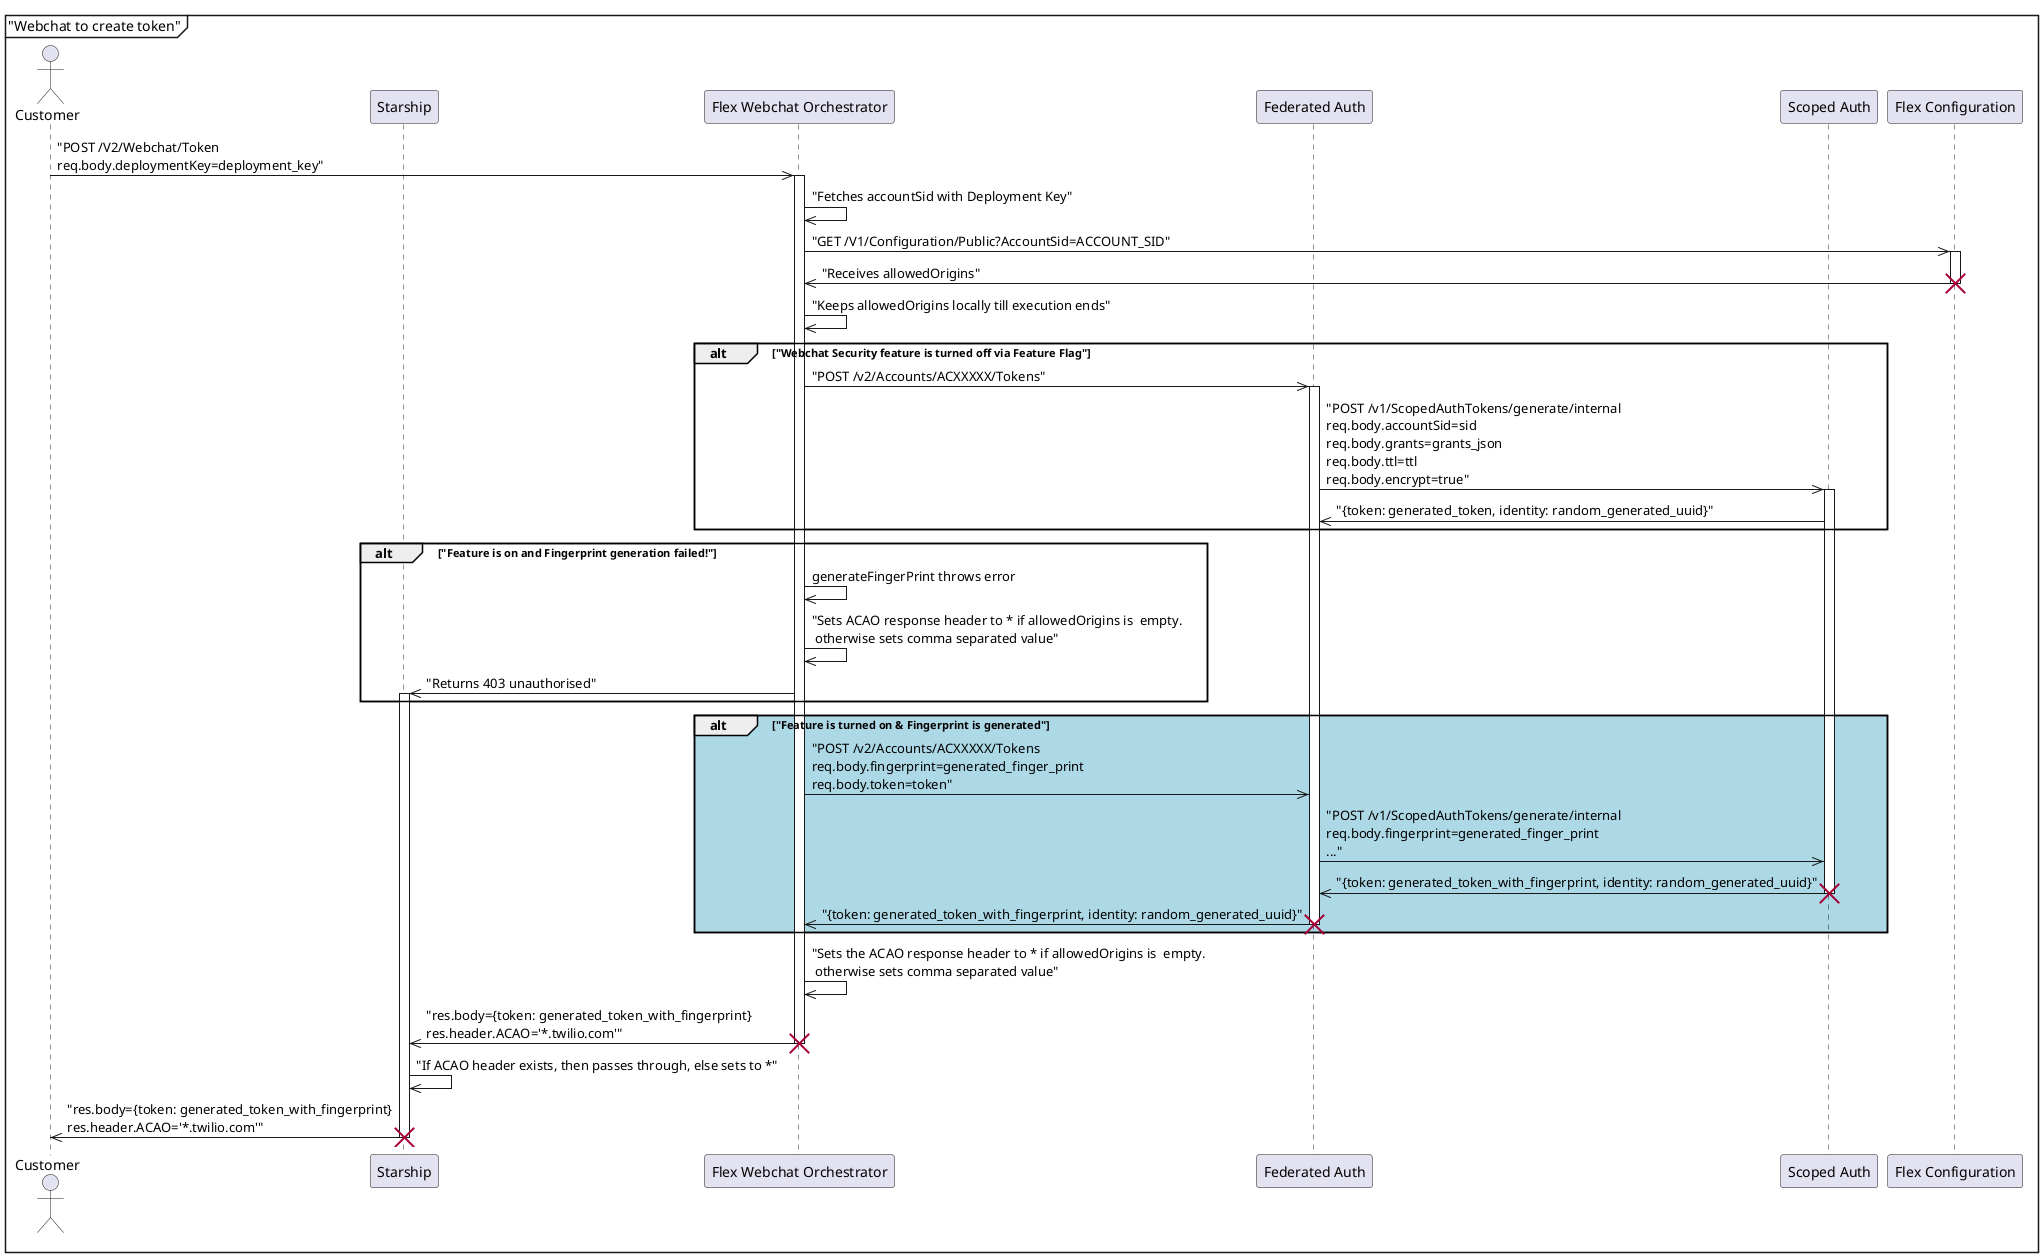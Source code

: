 @startuml

actor Customer as C
participant Starship as S
participant "Flex Webchat Orchestrator" as FWO
participant "Federated Auth" as FAS
participant "Scoped Auth" as SAS
participant "Flex Configuration" as FC

skinparam SequenceGroupBodyBackgroundColor #FFFFFF90

mainframe "Webchat to create token"

C ->> FWO : "POST /V2/Webchat/Token \nreq.body.deploymentKey=deployment_key"
activate FWO
FWO ->> FWO : "Fetches accountSid with Deployment Key"
FWO ->> FC : "GET /V1/Configuration/Public?AccountSid=ACCOUNT_SID"
activate FC
FC ->> FWO : "Receives allowedOrigins"
destroy FC
FWO ->> FWO : "Keeps allowedOrigins locally till execution ends"

alt "Webchat Security feature is turned off via Feature Flag"
  FWO ->> FAS : "POST /v2/Accounts/ACXXXXX/Tokens"
  activate FAS
  FAS ->> SAS : "POST /v1/ScopedAuthTokens/generate/internal \nreq.body.accountSid=sid\nreq.body.grants=grants_json\nreq.body.ttl=ttl\nreq.body.encrypt=true"
  activate SAS
  SAS ->> FAS : "{token: generated_token, identity: random_generated_uuid}"
end

alt "Feature is on and Fingerprint generation failed!"
  FWO ->> FWO: generateFingerPrint throws error
  FWO ->> FWO : "Sets ACAO response header to * if allowedOrigins is  empty. \n otherwise sets comma separated value"
  FWO ->> S : "Returns 403 unauthorised"
  activate S
end

alt #LightBlue "Feature is turned on & Fingerprint is generated"
  FWO ->> FAS : "POST /v2/Accounts/ACXXXXX/Tokens \nreq.body.fingerprint=generated_finger_print \nreq.body.token=token" 
  FAS ->> SAS : "POST /v1/ScopedAuthTokens/generate/internal \nreq.body.fingerprint=generated_finger_print\n..."
  SAS ->> FAS : "{token: generated_token_with_fingerprint, identity: random_generated_uuid}"
  destroy SAS
  FAS ->> FWO : "{token: generated_token_with_fingerprint, identity: random_generated_uuid}"
  destroy FAS
end

FWO ->> FWO : "Sets the ACAO response header to * if allowedOrigins is  empty. \n otherwise sets comma separated value"
FWO ->> S : "res.body={token: generated_token_with_fingerprint}\nres.header.ACAO='*.twilio.com'"
destroy FWO
S ->> S : "If ACAO header exists, then passes through, else sets to *"
S ->> C : "res.body={token: generated_token_with_fingerprint}\nres.header.ACAO='*.twilio.com'"
destroy S

@enduml
